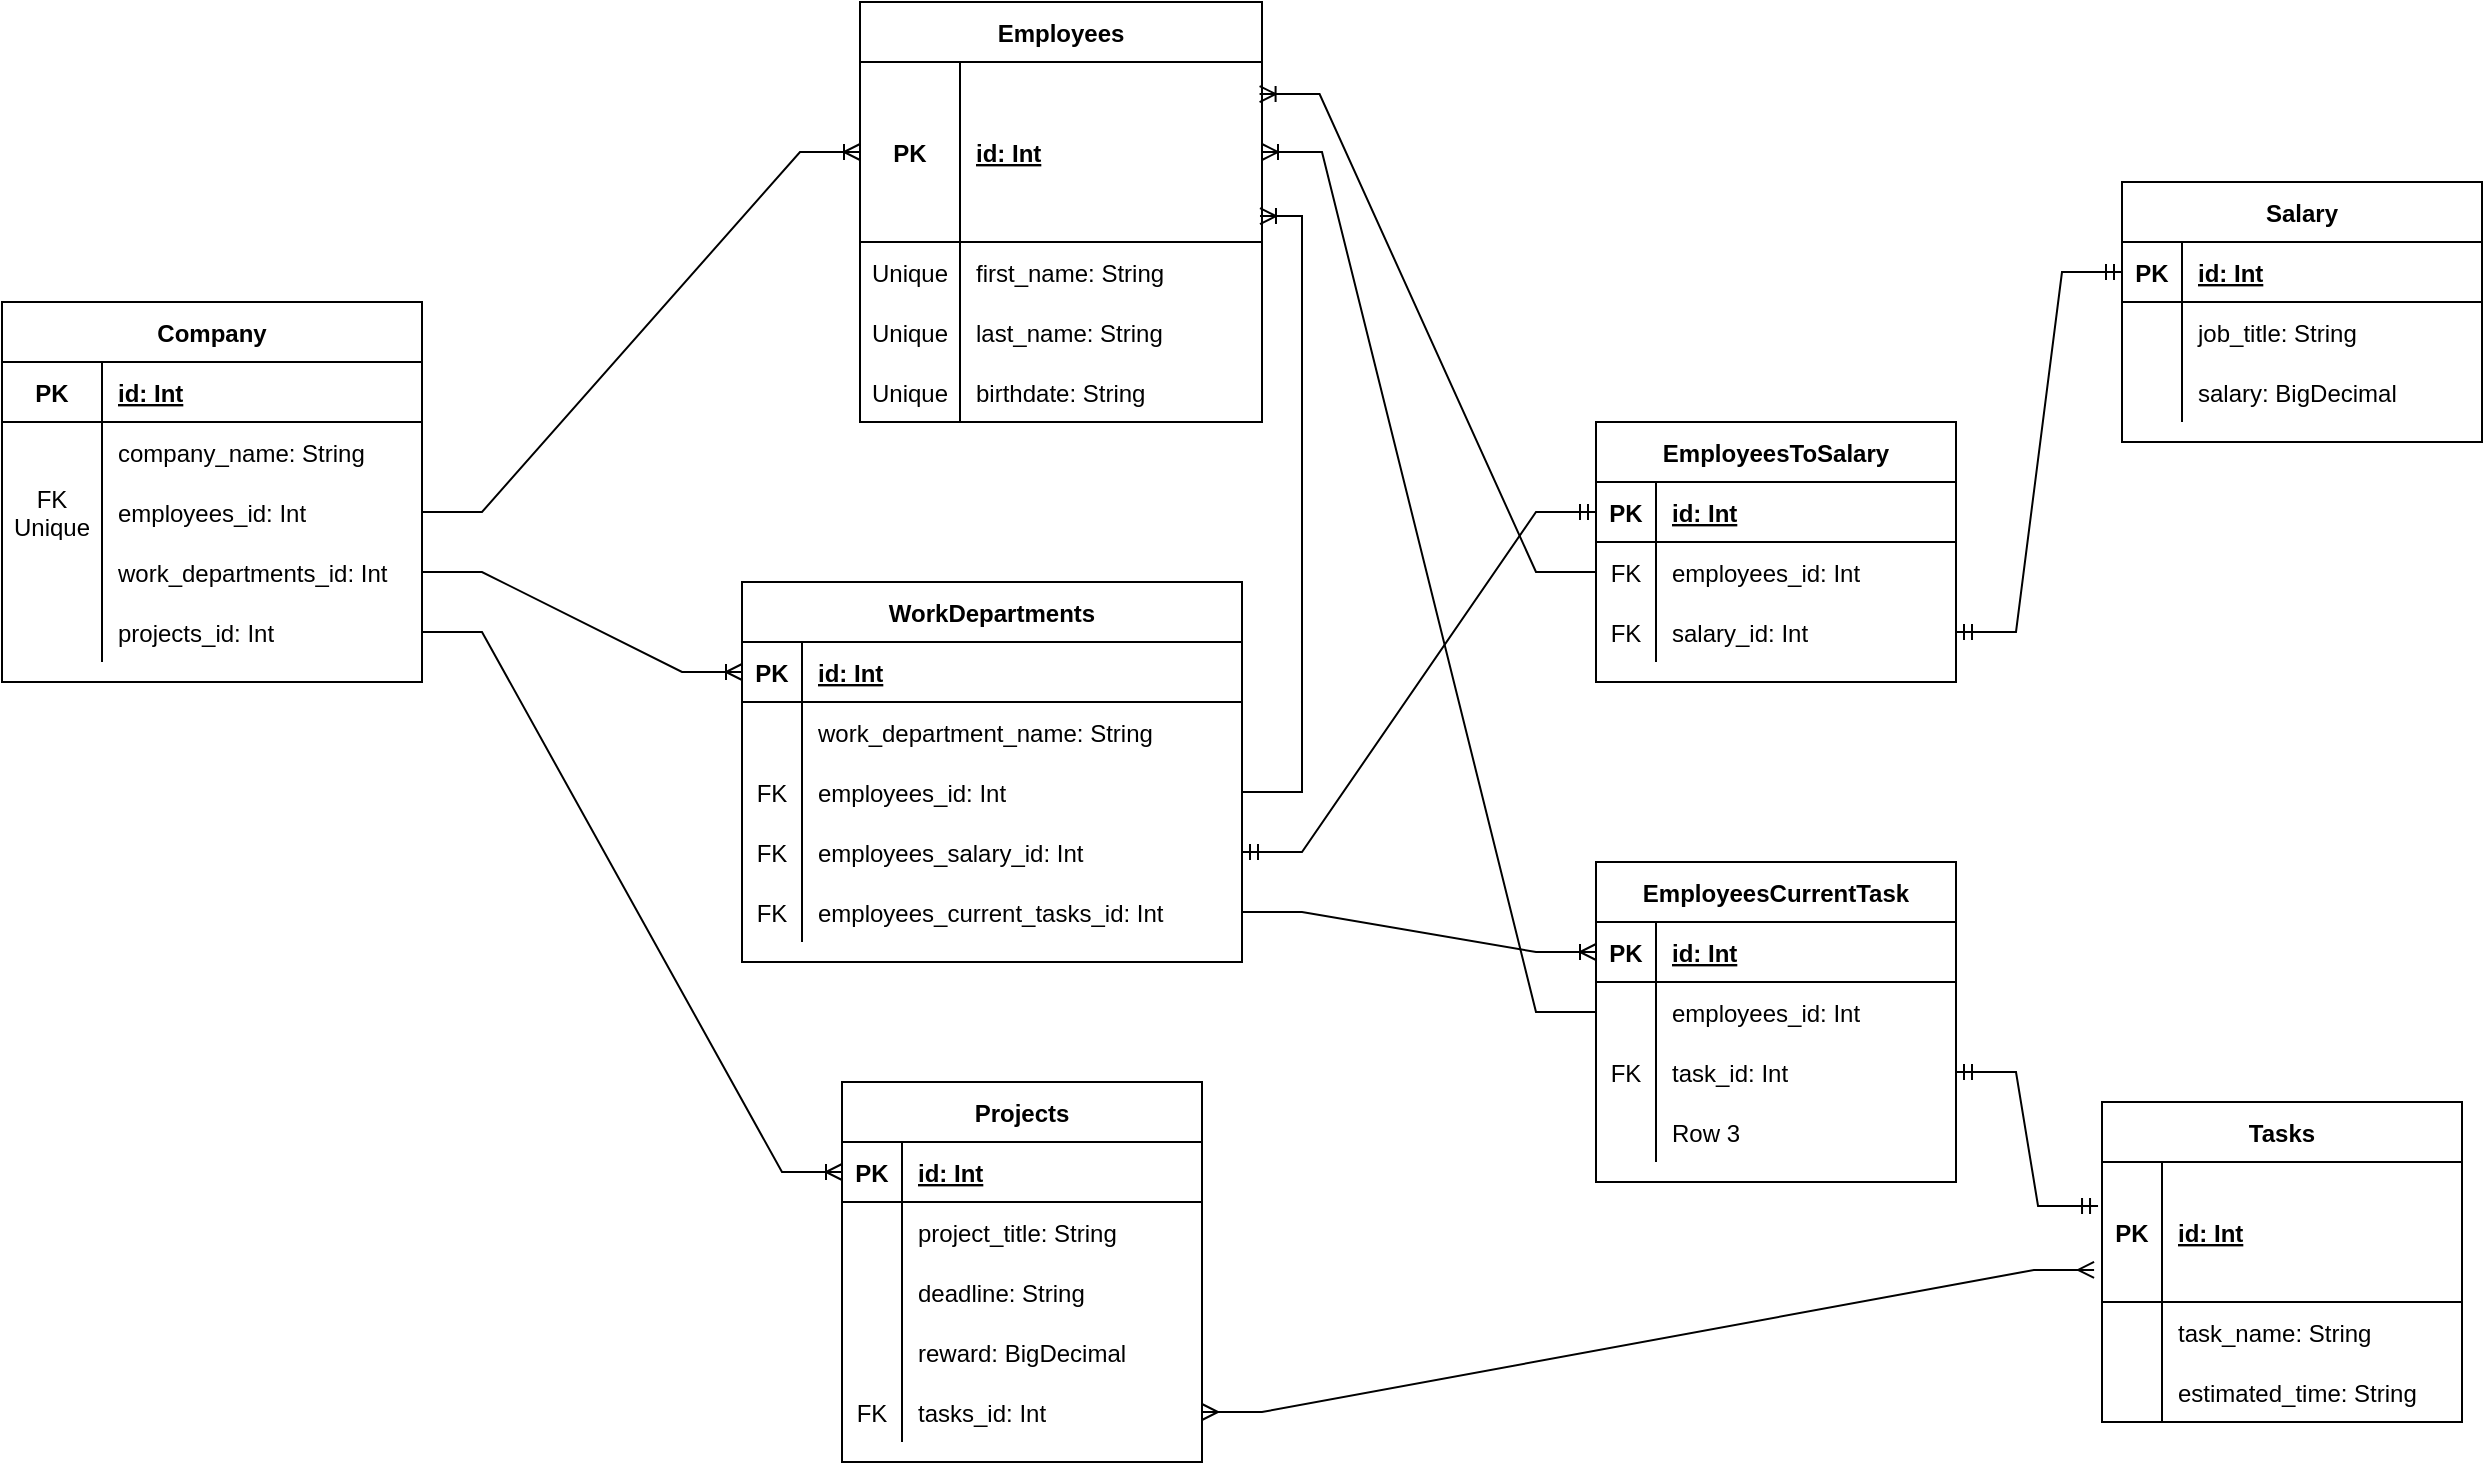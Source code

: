 <mxfile version="17.5.0" type="gitlab">
  <diagram id="5OO8YqW8YNSxsHRON2oU" name="Page-1">
    <mxGraphModel dx="1673" dy="896" grid="1" gridSize="10" guides="1" tooltips="1" connect="1" arrows="1" fold="1" page="1" pageScale="1" pageWidth="827" pageHeight="1169" math="0" shadow="0">
      <root>
        <mxCell id="0" />
        <mxCell id="1" parent="0" />
        <mxCell id="Wc0Lqmn65JbLCw6DxWMb-1" value="Company" style="shape=table;startSize=30;container=1;collapsible=1;childLayout=tableLayout;fixedRows=1;rowLines=0;fontStyle=1;align=center;resizeLast=1;" vertex="1" parent="1">
          <mxGeometry x="30" y="250" width="210" height="190" as="geometry" />
        </mxCell>
        <mxCell id="Wc0Lqmn65JbLCw6DxWMb-2" value="" style="shape=tableRow;horizontal=0;startSize=0;swimlaneHead=0;swimlaneBody=0;fillColor=none;collapsible=0;dropTarget=0;points=[[0,0.5],[1,0.5]];portConstraint=eastwest;top=0;left=0;right=0;bottom=1;" vertex="1" parent="Wc0Lqmn65JbLCw6DxWMb-1">
          <mxGeometry y="30" width="210" height="30" as="geometry" />
        </mxCell>
        <mxCell id="Wc0Lqmn65JbLCw6DxWMb-3" value="PK" style="shape=partialRectangle;connectable=0;fillColor=none;top=0;left=0;bottom=0;right=0;fontStyle=1;overflow=hidden;" vertex="1" parent="Wc0Lqmn65JbLCw6DxWMb-2">
          <mxGeometry width="50" height="30" as="geometry">
            <mxRectangle width="50" height="30" as="alternateBounds" />
          </mxGeometry>
        </mxCell>
        <mxCell id="Wc0Lqmn65JbLCw6DxWMb-4" value="id: Int" style="shape=partialRectangle;connectable=0;fillColor=none;top=0;left=0;bottom=0;right=0;align=left;spacingLeft=6;fontStyle=5;overflow=hidden;" vertex="1" parent="Wc0Lqmn65JbLCw6DxWMb-2">
          <mxGeometry x="50" width="160" height="30" as="geometry">
            <mxRectangle width="160" height="30" as="alternateBounds" />
          </mxGeometry>
        </mxCell>
        <mxCell id="Wc0Lqmn65JbLCw6DxWMb-168" value="" style="shape=tableRow;horizontal=0;startSize=0;swimlaneHead=0;swimlaneBody=0;fillColor=none;collapsible=0;dropTarget=0;points=[[0,0.5],[1,0.5]];portConstraint=eastwest;top=0;left=0;right=0;bottom=0;" vertex="1" parent="Wc0Lqmn65JbLCw6DxWMb-1">
          <mxGeometry y="60" width="210" height="30" as="geometry" />
        </mxCell>
        <mxCell id="Wc0Lqmn65JbLCw6DxWMb-169" value="" style="shape=partialRectangle;connectable=0;fillColor=none;top=0;left=0;bottom=0;right=0;editable=1;overflow=hidden;" vertex="1" parent="Wc0Lqmn65JbLCw6DxWMb-168">
          <mxGeometry width="50" height="30" as="geometry">
            <mxRectangle width="50" height="30" as="alternateBounds" />
          </mxGeometry>
        </mxCell>
        <mxCell id="Wc0Lqmn65JbLCw6DxWMb-170" value="company_name: String" style="shape=partialRectangle;connectable=0;fillColor=none;top=0;left=0;bottom=0;right=0;align=left;spacingLeft=6;overflow=hidden;" vertex="1" parent="Wc0Lqmn65JbLCw6DxWMb-168">
          <mxGeometry x="50" width="160" height="30" as="geometry">
            <mxRectangle width="160" height="30" as="alternateBounds" />
          </mxGeometry>
        </mxCell>
        <mxCell id="Wc0Lqmn65JbLCw6DxWMb-5" value="" style="shape=tableRow;horizontal=0;startSize=0;swimlaneHead=0;swimlaneBody=0;fillColor=none;collapsible=0;dropTarget=0;points=[[0,0.5],[1,0.5]];portConstraint=eastwest;top=0;left=0;right=0;bottom=0;" vertex="1" parent="Wc0Lqmn65JbLCw6DxWMb-1">
          <mxGeometry y="90" width="210" height="30" as="geometry" />
        </mxCell>
        <mxCell id="Wc0Lqmn65JbLCw6DxWMb-6" value="FK&#xa;Unique" style="shape=partialRectangle;connectable=0;fillColor=none;top=0;left=0;bottom=0;right=0;editable=1;overflow=hidden;" vertex="1" parent="Wc0Lqmn65JbLCw6DxWMb-5">
          <mxGeometry width="50" height="30" as="geometry">
            <mxRectangle width="50" height="30" as="alternateBounds" />
          </mxGeometry>
        </mxCell>
        <mxCell id="Wc0Lqmn65JbLCw6DxWMb-7" value="employees_id: Int" style="shape=partialRectangle;connectable=0;fillColor=none;top=0;left=0;bottom=0;right=0;align=left;spacingLeft=6;overflow=hidden;" vertex="1" parent="Wc0Lqmn65JbLCw6DxWMb-5">
          <mxGeometry x="50" width="160" height="30" as="geometry">
            <mxRectangle width="160" height="30" as="alternateBounds" />
          </mxGeometry>
        </mxCell>
        <mxCell id="Wc0Lqmn65JbLCw6DxWMb-8" value="" style="shape=tableRow;horizontal=0;startSize=0;swimlaneHead=0;swimlaneBody=0;fillColor=none;collapsible=0;dropTarget=0;points=[[0,0.5],[1,0.5]];portConstraint=eastwest;top=0;left=0;right=0;bottom=0;" vertex="1" parent="Wc0Lqmn65JbLCw6DxWMb-1">
          <mxGeometry y="120" width="210" height="30" as="geometry" />
        </mxCell>
        <mxCell id="Wc0Lqmn65JbLCw6DxWMb-9" value="" style="shape=partialRectangle;connectable=0;fillColor=none;top=0;left=0;bottom=0;right=0;editable=1;overflow=hidden;" vertex="1" parent="Wc0Lqmn65JbLCw6DxWMb-8">
          <mxGeometry width="50" height="30" as="geometry">
            <mxRectangle width="50" height="30" as="alternateBounds" />
          </mxGeometry>
        </mxCell>
        <mxCell id="Wc0Lqmn65JbLCw6DxWMb-10" value="work_departments_id: Int" style="shape=partialRectangle;connectable=0;fillColor=none;top=0;left=0;bottom=0;right=0;align=left;spacingLeft=6;overflow=hidden;" vertex="1" parent="Wc0Lqmn65JbLCw6DxWMb-8">
          <mxGeometry x="50" width="160" height="30" as="geometry">
            <mxRectangle width="160" height="30" as="alternateBounds" />
          </mxGeometry>
        </mxCell>
        <mxCell id="Wc0Lqmn65JbLCw6DxWMb-11" value="" style="shape=tableRow;horizontal=0;startSize=0;swimlaneHead=0;swimlaneBody=0;fillColor=none;collapsible=0;dropTarget=0;points=[[0,0.5],[1,0.5]];portConstraint=eastwest;top=0;left=0;right=0;bottom=0;" vertex="1" parent="Wc0Lqmn65JbLCw6DxWMb-1">
          <mxGeometry y="150" width="210" height="30" as="geometry" />
        </mxCell>
        <mxCell id="Wc0Lqmn65JbLCw6DxWMb-12" value="" style="shape=partialRectangle;connectable=0;fillColor=none;top=0;left=0;bottom=0;right=0;editable=1;overflow=hidden;" vertex="1" parent="Wc0Lqmn65JbLCw6DxWMb-11">
          <mxGeometry width="50" height="30" as="geometry">
            <mxRectangle width="50" height="30" as="alternateBounds" />
          </mxGeometry>
        </mxCell>
        <mxCell id="Wc0Lqmn65JbLCw6DxWMb-13" value="projects_id: Int" style="shape=partialRectangle;connectable=0;fillColor=none;top=0;left=0;bottom=0;right=0;align=left;spacingLeft=6;overflow=hidden;" vertex="1" parent="Wc0Lqmn65JbLCw6DxWMb-11">
          <mxGeometry x="50" width="160" height="30" as="geometry">
            <mxRectangle width="160" height="30" as="alternateBounds" />
          </mxGeometry>
        </mxCell>
        <mxCell id="Wc0Lqmn65JbLCw6DxWMb-20" value="Employees" style="shape=table;startSize=30;container=1;collapsible=1;childLayout=tableLayout;fixedRows=1;rowLines=0;fontStyle=1;align=center;resizeLast=1;" vertex="1" parent="1">
          <mxGeometry x="459" y="100" width="201" height="210" as="geometry">
            <mxRectangle x="420" y="210" width="100" height="30" as="alternateBounds" />
          </mxGeometry>
        </mxCell>
        <mxCell id="Wc0Lqmn65JbLCw6DxWMb-21" value="" style="shape=tableRow;horizontal=0;startSize=0;swimlaneHead=0;swimlaneBody=0;fillColor=none;collapsible=0;dropTarget=0;points=[[0,0.5],[1,0.5]];portConstraint=eastwest;top=0;left=0;right=0;bottom=1;" vertex="1" parent="Wc0Lqmn65JbLCw6DxWMb-20">
          <mxGeometry y="30" width="201" height="90" as="geometry" />
        </mxCell>
        <mxCell id="Wc0Lqmn65JbLCw6DxWMb-22" value="PK" style="shape=partialRectangle;connectable=0;fillColor=none;top=0;left=0;bottom=0;right=0;fontStyle=1;overflow=hidden;" vertex="1" parent="Wc0Lqmn65JbLCw6DxWMb-21">
          <mxGeometry width="50" height="90" as="geometry">
            <mxRectangle width="50" height="90" as="alternateBounds" />
          </mxGeometry>
        </mxCell>
        <mxCell id="Wc0Lqmn65JbLCw6DxWMb-23" value="id: Int" style="shape=partialRectangle;connectable=0;fillColor=none;top=0;left=0;bottom=0;right=0;align=left;spacingLeft=6;fontStyle=5;overflow=hidden;" vertex="1" parent="Wc0Lqmn65JbLCw6DxWMb-21">
          <mxGeometry x="50" width="151" height="90" as="geometry">
            <mxRectangle width="151" height="90" as="alternateBounds" />
          </mxGeometry>
        </mxCell>
        <mxCell id="Wc0Lqmn65JbLCw6DxWMb-24" value="" style="shape=tableRow;horizontal=0;startSize=0;swimlaneHead=0;swimlaneBody=0;fillColor=none;collapsible=0;dropTarget=0;points=[[0,0.5],[1,0.5]];portConstraint=eastwest;top=0;left=0;right=0;bottom=0;" vertex="1" parent="Wc0Lqmn65JbLCw6DxWMb-20">
          <mxGeometry y="120" width="201" height="30" as="geometry" />
        </mxCell>
        <mxCell id="Wc0Lqmn65JbLCw6DxWMb-25" value="Unique" style="shape=partialRectangle;connectable=0;fillColor=none;top=0;left=0;bottom=0;right=0;editable=1;overflow=hidden;" vertex="1" parent="Wc0Lqmn65JbLCw6DxWMb-24">
          <mxGeometry width="50" height="30" as="geometry">
            <mxRectangle width="50" height="30" as="alternateBounds" />
          </mxGeometry>
        </mxCell>
        <mxCell id="Wc0Lqmn65JbLCw6DxWMb-26" value="first_name: String" style="shape=partialRectangle;connectable=0;fillColor=none;top=0;left=0;bottom=0;right=0;align=left;spacingLeft=6;overflow=hidden;" vertex="1" parent="Wc0Lqmn65JbLCw6DxWMb-24">
          <mxGeometry x="50" width="151" height="30" as="geometry">
            <mxRectangle width="151" height="30" as="alternateBounds" />
          </mxGeometry>
        </mxCell>
        <mxCell id="Wc0Lqmn65JbLCw6DxWMb-27" value="" style="shape=tableRow;horizontal=0;startSize=0;swimlaneHead=0;swimlaneBody=0;fillColor=none;collapsible=0;dropTarget=0;points=[[0,0.5],[1,0.5]];portConstraint=eastwest;top=0;left=0;right=0;bottom=0;" vertex="1" parent="Wc0Lqmn65JbLCw6DxWMb-20">
          <mxGeometry y="150" width="201" height="30" as="geometry" />
        </mxCell>
        <mxCell id="Wc0Lqmn65JbLCw6DxWMb-28" value="Unique" style="shape=partialRectangle;connectable=0;fillColor=none;top=0;left=0;bottom=0;right=0;editable=1;overflow=hidden;" vertex="1" parent="Wc0Lqmn65JbLCw6DxWMb-27">
          <mxGeometry width="50" height="30" as="geometry">
            <mxRectangle width="50" height="30" as="alternateBounds" />
          </mxGeometry>
        </mxCell>
        <mxCell id="Wc0Lqmn65JbLCw6DxWMb-29" value="last_name: String" style="shape=partialRectangle;connectable=0;fillColor=none;top=0;left=0;bottom=0;right=0;align=left;spacingLeft=6;overflow=hidden;" vertex="1" parent="Wc0Lqmn65JbLCw6DxWMb-27">
          <mxGeometry x="50" width="151" height="30" as="geometry">
            <mxRectangle width="151" height="30" as="alternateBounds" />
          </mxGeometry>
        </mxCell>
        <mxCell id="Wc0Lqmn65JbLCw6DxWMb-30" value="" style="shape=tableRow;horizontal=0;startSize=0;swimlaneHead=0;swimlaneBody=0;fillColor=none;collapsible=0;dropTarget=0;points=[[0,0.5],[1,0.5]];portConstraint=eastwest;top=0;left=0;right=0;bottom=0;" vertex="1" parent="Wc0Lqmn65JbLCw6DxWMb-20">
          <mxGeometry y="180" width="201" height="30" as="geometry" />
        </mxCell>
        <mxCell id="Wc0Lqmn65JbLCw6DxWMb-31" value="Unique" style="shape=partialRectangle;connectable=0;fillColor=none;top=0;left=0;bottom=0;right=0;editable=1;overflow=hidden;" vertex="1" parent="Wc0Lqmn65JbLCw6DxWMb-30">
          <mxGeometry width="50" height="30" as="geometry">
            <mxRectangle width="50" height="30" as="alternateBounds" />
          </mxGeometry>
        </mxCell>
        <mxCell id="Wc0Lqmn65JbLCw6DxWMb-32" value="birthdate: String" style="shape=partialRectangle;connectable=0;fillColor=none;top=0;left=0;bottom=0;right=0;align=left;spacingLeft=6;overflow=hidden;" vertex="1" parent="Wc0Lqmn65JbLCw6DxWMb-30">
          <mxGeometry x="50" width="151" height="30" as="geometry">
            <mxRectangle width="151" height="30" as="alternateBounds" />
          </mxGeometry>
        </mxCell>
        <mxCell id="Wc0Lqmn65JbLCw6DxWMb-38" value="WorkDepartments" style="shape=table;startSize=30;container=1;collapsible=1;childLayout=tableLayout;fixedRows=1;rowLines=0;fontStyle=1;align=center;resizeLast=1;" vertex="1" parent="1">
          <mxGeometry x="400" y="390" width="250" height="190" as="geometry" />
        </mxCell>
        <mxCell id="Wc0Lqmn65JbLCw6DxWMb-39" value="" style="shape=tableRow;horizontal=0;startSize=0;swimlaneHead=0;swimlaneBody=0;fillColor=none;collapsible=0;dropTarget=0;points=[[0,0.5],[1,0.5]];portConstraint=eastwest;top=0;left=0;right=0;bottom=1;" vertex="1" parent="Wc0Lqmn65JbLCw6DxWMb-38">
          <mxGeometry y="30" width="250" height="30" as="geometry" />
        </mxCell>
        <mxCell id="Wc0Lqmn65JbLCw6DxWMb-40" value="PK" style="shape=partialRectangle;connectable=0;fillColor=none;top=0;left=0;bottom=0;right=0;fontStyle=1;overflow=hidden;" vertex="1" parent="Wc0Lqmn65JbLCw6DxWMb-39">
          <mxGeometry width="30" height="30" as="geometry">
            <mxRectangle width="30" height="30" as="alternateBounds" />
          </mxGeometry>
        </mxCell>
        <mxCell id="Wc0Lqmn65JbLCw6DxWMb-41" value="id: Int" style="shape=partialRectangle;connectable=0;fillColor=none;top=0;left=0;bottom=0;right=0;align=left;spacingLeft=6;fontStyle=5;overflow=hidden;" vertex="1" parent="Wc0Lqmn65JbLCw6DxWMb-39">
          <mxGeometry x="30" width="220" height="30" as="geometry">
            <mxRectangle width="220" height="30" as="alternateBounds" />
          </mxGeometry>
        </mxCell>
        <mxCell id="Wc0Lqmn65JbLCw6DxWMb-45" value="" style="shape=tableRow;horizontal=0;startSize=0;swimlaneHead=0;swimlaneBody=0;fillColor=none;collapsible=0;dropTarget=0;points=[[0,0.5],[1,0.5]];portConstraint=eastwest;top=0;left=0;right=0;bottom=0;" vertex="1" parent="Wc0Lqmn65JbLCw6DxWMb-38">
          <mxGeometry y="60" width="250" height="30" as="geometry" />
        </mxCell>
        <mxCell id="Wc0Lqmn65JbLCw6DxWMb-46" value="" style="shape=partialRectangle;connectable=0;fillColor=none;top=0;left=0;bottom=0;right=0;editable=1;overflow=hidden;" vertex="1" parent="Wc0Lqmn65JbLCw6DxWMb-45">
          <mxGeometry width="30" height="30" as="geometry">
            <mxRectangle width="30" height="30" as="alternateBounds" />
          </mxGeometry>
        </mxCell>
        <mxCell id="Wc0Lqmn65JbLCw6DxWMb-47" value="work_department_name: String" style="shape=partialRectangle;connectable=0;fillColor=none;top=0;left=0;bottom=0;right=0;align=left;spacingLeft=6;overflow=hidden;" vertex="1" parent="Wc0Lqmn65JbLCw6DxWMb-45">
          <mxGeometry x="30" width="220" height="30" as="geometry">
            <mxRectangle width="220" height="30" as="alternateBounds" />
          </mxGeometry>
        </mxCell>
        <mxCell id="Wc0Lqmn65JbLCw6DxWMb-42" value="" style="shape=tableRow;horizontal=0;startSize=0;swimlaneHead=0;swimlaneBody=0;fillColor=none;collapsible=0;dropTarget=0;points=[[0,0.5],[1,0.5]];portConstraint=eastwest;top=0;left=0;right=0;bottom=0;" vertex="1" parent="Wc0Lqmn65JbLCw6DxWMb-38">
          <mxGeometry y="90" width="250" height="30" as="geometry" />
        </mxCell>
        <mxCell id="Wc0Lqmn65JbLCw6DxWMb-43" value="FK" style="shape=partialRectangle;connectable=0;fillColor=none;top=0;left=0;bottom=0;right=0;editable=1;overflow=hidden;" vertex="1" parent="Wc0Lqmn65JbLCw6DxWMb-42">
          <mxGeometry width="30" height="30" as="geometry">
            <mxRectangle width="30" height="30" as="alternateBounds" />
          </mxGeometry>
        </mxCell>
        <mxCell id="Wc0Lqmn65JbLCw6DxWMb-44" value="employees_id: Int" style="shape=partialRectangle;connectable=0;fillColor=none;top=0;left=0;bottom=0;right=0;align=left;spacingLeft=6;overflow=hidden;" vertex="1" parent="Wc0Lqmn65JbLCw6DxWMb-42">
          <mxGeometry x="30" width="220" height="30" as="geometry">
            <mxRectangle width="220" height="30" as="alternateBounds" />
          </mxGeometry>
        </mxCell>
        <mxCell id="Wc0Lqmn65JbLCw6DxWMb-130" value="" style="shape=tableRow;horizontal=0;startSize=0;swimlaneHead=0;swimlaneBody=0;fillColor=none;collapsible=0;dropTarget=0;points=[[0,0.5],[1,0.5]];portConstraint=eastwest;top=0;left=0;right=0;bottom=0;" vertex="1" parent="Wc0Lqmn65JbLCw6DxWMb-38">
          <mxGeometry y="120" width="250" height="30" as="geometry" />
        </mxCell>
        <mxCell id="Wc0Lqmn65JbLCw6DxWMb-131" value="FK" style="shape=partialRectangle;connectable=0;fillColor=none;top=0;left=0;bottom=0;right=0;editable=1;overflow=hidden;" vertex="1" parent="Wc0Lqmn65JbLCw6DxWMb-130">
          <mxGeometry width="30" height="30" as="geometry">
            <mxRectangle width="30" height="30" as="alternateBounds" />
          </mxGeometry>
        </mxCell>
        <mxCell id="Wc0Lqmn65JbLCw6DxWMb-132" value="employees_salary_id: Int" style="shape=partialRectangle;connectable=0;fillColor=none;top=0;left=0;bottom=0;right=0;align=left;spacingLeft=6;overflow=hidden;" vertex="1" parent="Wc0Lqmn65JbLCw6DxWMb-130">
          <mxGeometry x="30" width="220" height="30" as="geometry">
            <mxRectangle width="220" height="30" as="alternateBounds" />
          </mxGeometry>
        </mxCell>
        <mxCell id="Wc0Lqmn65JbLCw6DxWMb-152" value="" style="shape=tableRow;horizontal=0;startSize=0;swimlaneHead=0;swimlaneBody=0;fillColor=none;collapsible=0;dropTarget=0;points=[[0,0.5],[1,0.5]];portConstraint=eastwest;top=0;left=0;right=0;bottom=0;" vertex="1" parent="Wc0Lqmn65JbLCw6DxWMb-38">
          <mxGeometry y="150" width="250" height="30" as="geometry" />
        </mxCell>
        <mxCell id="Wc0Lqmn65JbLCw6DxWMb-153" value="FK" style="shape=partialRectangle;connectable=0;fillColor=none;top=0;left=0;bottom=0;right=0;editable=1;overflow=hidden;" vertex="1" parent="Wc0Lqmn65JbLCw6DxWMb-152">
          <mxGeometry width="30" height="30" as="geometry">
            <mxRectangle width="30" height="30" as="alternateBounds" />
          </mxGeometry>
        </mxCell>
        <mxCell id="Wc0Lqmn65JbLCw6DxWMb-154" value="employees_current_tasks_id: Int" style="shape=partialRectangle;connectable=0;fillColor=none;top=0;left=0;bottom=0;right=0;align=left;spacingLeft=6;overflow=hidden;" vertex="1" parent="Wc0Lqmn65JbLCw6DxWMb-152">
          <mxGeometry x="30" width="220" height="30" as="geometry">
            <mxRectangle width="220" height="30" as="alternateBounds" />
          </mxGeometry>
        </mxCell>
        <mxCell id="Wc0Lqmn65JbLCw6DxWMb-68" value="" style="edgeStyle=entityRelationEdgeStyle;fontSize=12;html=1;endArrow=ERoneToMany;rounded=0;exitX=1;exitY=0.5;exitDx=0;exitDy=0;entryX=0;entryY=0.5;entryDx=0;entryDy=0;" edge="1" parent="1" source="Wc0Lqmn65JbLCw6DxWMb-8" target="Wc0Lqmn65JbLCw6DxWMb-39">
          <mxGeometry width="100" height="100" relative="1" as="geometry">
            <mxPoint x="330" y="390" as="sourcePoint" />
            <mxPoint x="390" y="440" as="targetPoint" />
          </mxGeometry>
        </mxCell>
        <mxCell id="Wc0Lqmn65JbLCw6DxWMb-70" value="Projects" style="shape=table;startSize=30;container=1;collapsible=1;childLayout=tableLayout;fixedRows=1;rowLines=0;fontStyle=1;align=center;resizeLast=1;" vertex="1" parent="1">
          <mxGeometry x="450" y="640" width="180" height="190" as="geometry" />
        </mxCell>
        <mxCell id="Wc0Lqmn65JbLCw6DxWMb-71" value="" style="shape=tableRow;horizontal=0;startSize=0;swimlaneHead=0;swimlaneBody=0;fillColor=none;collapsible=0;dropTarget=0;points=[[0,0.5],[1,0.5]];portConstraint=eastwest;top=0;left=0;right=0;bottom=1;" vertex="1" parent="Wc0Lqmn65JbLCw6DxWMb-70">
          <mxGeometry y="30" width="180" height="30" as="geometry" />
        </mxCell>
        <mxCell id="Wc0Lqmn65JbLCw6DxWMb-72" value="PK" style="shape=partialRectangle;connectable=0;fillColor=none;top=0;left=0;bottom=0;right=0;fontStyle=1;overflow=hidden;" vertex="1" parent="Wc0Lqmn65JbLCw6DxWMb-71">
          <mxGeometry width="30" height="30" as="geometry">
            <mxRectangle width="30" height="30" as="alternateBounds" />
          </mxGeometry>
        </mxCell>
        <mxCell id="Wc0Lqmn65JbLCw6DxWMb-73" value="id: Int" style="shape=partialRectangle;connectable=0;fillColor=none;top=0;left=0;bottom=0;right=0;align=left;spacingLeft=6;fontStyle=5;overflow=hidden;" vertex="1" parent="Wc0Lqmn65JbLCw6DxWMb-71">
          <mxGeometry x="30" width="150" height="30" as="geometry">
            <mxRectangle width="150" height="30" as="alternateBounds" />
          </mxGeometry>
        </mxCell>
        <mxCell id="Wc0Lqmn65JbLCw6DxWMb-74" value="" style="shape=tableRow;horizontal=0;startSize=0;swimlaneHead=0;swimlaneBody=0;fillColor=none;collapsible=0;dropTarget=0;points=[[0,0.5],[1,0.5]];portConstraint=eastwest;top=0;left=0;right=0;bottom=0;" vertex="1" parent="Wc0Lqmn65JbLCw6DxWMb-70">
          <mxGeometry y="60" width="180" height="30" as="geometry" />
        </mxCell>
        <mxCell id="Wc0Lqmn65JbLCw6DxWMb-75" value="" style="shape=partialRectangle;connectable=0;fillColor=none;top=0;left=0;bottom=0;right=0;editable=1;overflow=hidden;" vertex="1" parent="Wc0Lqmn65JbLCw6DxWMb-74">
          <mxGeometry width="30" height="30" as="geometry">
            <mxRectangle width="30" height="30" as="alternateBounds" />
          </mxGeometry>
        </mxCell>
        <mxCell id="Wc0Lqmn65JbLCw6DxWMb-76" value="project_title: String" style="shape=partialRectangle;connectable=0;fillColor=none;top=0;left=0;bottom=0;right=0;align=left;spacingLeft=6;overflow=hidden;" vertex="1" parent="Wc0Lqmn65JbLCw6DxWMb-74">
          <mxGeometry x="30" width="150" height="30" as="geometry">
            <mxRectangle width="150" height="30" as="alternateBounds" />
          </mxGeometry>
        </mxCell>
        <mxCell id="Wc0Lqmn65JbLCw6DxWMb-77" value="" style="shape=tableRow;horizontal=0;startSize=0;swimlaneHead=0;swimlaneBody=0;fillColor=none;collapsible=0;dropTarget=0;points=[[0,0.5],[1,0.5]];portConstraint=eastwest;top=0;left=0;right=0;bottom=0;" vertex="1" parent="Wc0Lqmn65JbLCw6DxWMb-70">
          <mxGeometry y="90" width="180" height="30" as="geometry" />
        </mxCell>
        <mxCell id="Wc0Lqmn65JbLCw6DxWMb-78" value="" style="shape=partialRectangle;connectable=0;fillColor=none;top=0;left=0;bottom=0;right=0;editable=1;overflow=hidden;" vertex="1" parent="Wc0Lqmn65JbLCw6DxWMb-77">
          <mxGeometry width="30" height="30" as="geometry">
            <mxRectangle width="30" height="30" as="alternateBounds" />
          </mxGeometry>
        </mxCell>
        <mxCell id="Wc0Lqmn65JbLCw6DxWMb-79" value="deadline: String" style="shape=partialRectangle;connectable=0;fillColor=none;top=0;left=0;bottom=0;right=0;align=left;spacingLeft=6;overflow=hidden;" vertex="1" parent="Wc0Lqmn65JbLCw6DxWMb-77">
          <mxGeometry x="30" width="150" height="30" as="geometry">
            <mxRectangle width="150" height="30" as="alternateBounds" />
          </mxGeometry>
        </mxCell>
        <mxCell id="Wc0Lqmn65JbLCw6DxWMb-80" value="" style="shape=tableRow;horizontal=0;startSize=0;swimlaneHead=0;swimlaneBody=0;fillColor=none;collapsible=0;dropTarget=0;points=[[0,0.5],[1,0.5]];portConstraint=eastwest;top=0;left=0;right=0;bottom=0;" vertex="1" parent="Wc0Lqmn65JbLCw6DxWMb-70">
          <mxGeometry y="120" width="180" height="30" as="geometry" />
        </mxCell>
        <mxCell id="Wc0Lqmn65JbLCw6DxWMb-81" value="" style="shape=partialRectangle;connectable=0;fillColor=none;top=0;left=0;bottom=0;right=0;editable=1;overflow=hidden;" vertex="1" parent="Wc0Lqmn65JbLCw6DxWMb-80">
          <mxGeometry width="30" height="30" as="geometry">
            <mxRectangle width="30" height="30" as="alternateBounds" />
          </mxGeometry>
        </mxCell>
        <mxCell id="Wc0Lqmn65JbLCw6DxWMb-82" value="reward: BigDecimal" style="shape=partialRectangle;connectable=0;fillColor=none;top=0;left=0;bottom=0;right=0;align=left;spacingLeft=6;overflow=hidden;" vertex="1" parent="Wc0Lqmn65JbLCw6DxWMb-80">
          <mxGeometry x="30" width="150" height="30" as="geometry">
            <mxRectangle width="150" height="30" as="alternateBounds" />
          </mxGeometry>
        </mxCell>
        <mxCell id="Wc0Lqmn65JbLCw6DxWMb-99" value="" style="shape=tableRow;horizontal=0;startSize=0;swimlaneHead=0;swimlaneBody=0;fillColor=none;collapsible=0;dropTarget=0;points=[[0,0.5],[1,0.5]];portConstraint=eastwest;top=0;left=0;right=0;bottom=0;" vertex="1" parent="Wc0Lqmn65JbLCw6DxWMb-70">
          <mxGeometry y="150" width="180" height="30" as="geometry" />
        </mxCell>
        <mxCell id="Wc0Lqmn65JbLCw6DxWMb-100" value="FK" style="shape=partialRectangle;connectable=0;fillColor=none;top=0;left=0;bottom=0;right=0;editable=1;overflow=hidden;" vertex="1" parent="Wc0Lqmn65JbLCw6DxWMb-99">
          <mxGeometry width="30" height="30" as="geometry">
            <mxRectangle width="30" height="30" as="alternateBounds" />
          </mxGeometry>
        </mxCell>
        <mxCell id="Wc0Lqmn65JbLCw6DxWMb-101" value="tasks_id: Int" style="shape=partialRectangle;connectable=0;fillColor=none;top=0;left=0;bottom=0;right=0;align=left;spacingLeft=6;overflow=hidden;" vertex="1" parent="Wc0Lqmn65JbLCw6DxWMb-99">
          <mxGeometry x="30" width="150" height="30" as="geometry">
            <mxRectangle width="150" height="30" as="alternateBounds" />
          </mxGeometry>
        </mxCell>
        <mxCell id="Wc0Lqmn65JbLCw6DxWMb-83" value="" style="edgeStyle=entityRelationEdgeStyle;fontSize=12;html=1;endArrow=ERoneToMany;rounded=0;exitX=1;exitY=0.5;exitDx=0;exitDy=0;entryX=0;entryY=0.5;entryDx=0;entryDy=0;" edge="1" parent="1" source="Wc0Lqmn65JbLCw6DxWMb-11" target="Wc0Lqmn65JbLCw6DxWMb-71">
          <mxGeometry width="100" height="100" relative="1" as="geometry">
            <mxPoint x="220" y="680" as="sourcePoint" />
            <mxPoint x="320" y="580" as="targetPoint" />
          </mxGeometry>
        </mxCell>
        <mxCell id="Wc0Lqmn65JbLCw6DxWMb-85" value="Tasks" style="shape=table;startSize=30;container=1;collapsible=1;childLayout=tableLayout;fixedRows=1;rowLines=0;fontStyle=1;align=center;resizeLast=1;" vertex="1" parent="1">
          <mxGeometry x="1080" y="650" width="180" height="160" as="geometry" />
        </mxCell>
        <mxCell id="Wc0Lqmn65JbLCw6DxWMb-86" value="" style="shape=tableRow;horizontal=0;startSize=0;swimlaneHead=0;swimlaneBody=0;fillColor=none;collapsible=0;dropTarget=0;points=[[0,0.5],[1,0.5]];portConstraint=eastwest;top=0;left=0;right=0;bottom=1;" vertex="1" parent="Wc0Lqmn65JbLCw6DxWMb-85">
          <mxGeometry y="30" width="180" height="70" as="geometry" />
        </mxCell>
        <mxCell id="Wc0Lqmn65JbLCw6DxWMb-87" value="PK" style="shape=partialRectangle;connectable=0;fillColor=none;top=0;left=0;bottom=0;right=0;fontStyle=1;overflow=hidden;" vertex="1" parent="Wc0Lqmn65JbLCw6DxWMb-86">
          <mxGeometry width="30" height="70" as="geometry">
            <mxRectangle width="30" height="70" as="alternateBounds" />
          </mxGeometry>
        </mxCell>
        <mxCell id="Wc0Lqmn65JbLCw6DxWMb-88" value="id: Int" style="shape=partialRectangle;connectable=0;fillColor=none;top=0;left=0;bottom=0;right=0;align=left;spacingLeft=6;fontStyle=5;overflow=hidden;" vertex="1" parent="Wc0Lqmn65JbLCw6DxWMb-86">
          <mxGeometry x="30" width="150" height="70" as="geometry">
            <mxRectangle width="150" height="70" as="alternateBounds" />
          </mxGeometry>
        </mxCell>
        <mxCell id="Wc0Lqmn65JbLCw6DxWMb-89" value="" style="shape=tableRow;horizontal=0;startSize=0;swimlaneHead=0;swimlaneBody=0;fillColor=none;collapsible=0;dropTarget=0;points=[[0,0.5],[1,0.5]];portConstraint=eastwest;top=0;left=0;right=0;bottom=0;" vertex="1" parent="Wc0Lqmn65JbLCw6DxWMb-85">
          <mxGeometry y="100" width="180" height="30" as="geometry" />
        </mxCell>
        <mxCell id="Wc0Lqmn65JbLCw6DxWMb-90" value="" style="shape=partialRectangle;connectable=0;fillColor=none;top=0;left=0;bottom=0;right=0;editable=1;overflow=hidden;" vertex="1" parent="Wc0Lqmn65JbLCw6DxWMb-89">
          <mxGeometry width="30" height="30" as="geometry">
            <mxRectangle width="30" height="30" as="alternateBounds" />
          </mxGeometry>
        </mxCell>
        <mxCell id="Wc0Lqmn65JbLCw6DxWMb-91" value="task_name: String" style="shape=partialRectangle;connectable=0;fillColor=none;top=0;left=0;bottom=0;right=0;align=left;spacingLeft=6;overflow=hidden;" vertex="1" parent="Wc0Lqmn65JbLCw6DxWMb-89">
          <mxGeometry x="30" width="150" height="30" as="geometry">
            <mxRectangle width="150" height="30" as="alternateBounds" />
          </mxGeometry>
        </mxCell>
        <mxCell id="Wc0Lqmn65JbLCw6DxWMb-92" value="" style="shape=tableRow;horizontal=0;startSize=0;swimlaneHead=0;swimlaneBody=0;fillColor=none;collapsible=0;dropTarget=0;points=[[0,0.5],[1,0.5]];portConstraint=eastwest;top=0;left=0;right=0;bottom=0;" vertex="1" parent="Wc0Lqmn65JbLCw6DxWMb-85">
          <mxGeometry y="130" width="180" height="30" as="geometry" />
        </mxCell>
        <mxCell id="Wc0Lqmn65JbLCw6DxWMb-93" value="" style="shape=partialRectangle;connectable=0;fillColor=none;top=0;left=0;bottom=0;right=0;editable=1;overflow=hidden;" vertex="1" parent="Wc0Lqmn65JbLCw6DxWMb-92">
          <mxGeometry width="30" height="30" as="geometry">
            <mxRectangle width="30" height="30" as="alternateBounds" />
          </mxGeometry>
        </mxCell>
        <mxCell id="Wc0Lqmn65JbLCw6DxWMb-94" value="estimated_time: String" style="shape=partialRectangle;connectable=0;fillColor=none;top=0;left=0;bottom=0;right=0;align=left;spacingLeft=6;overflow=hidden;" vertex="1" parent="Wc0Lqmn65JbLCw6DxWMb-92">
          <mxGeometry x="30" width="150" height="30" as="geometry">
            <mxRectangle width="150" height="30" as="alternateBounds" />
          </mxGeometry>
        </mxCell>
        <mxCell id="Wc0Lqmn65JbLCw6DxWMb-98" value="" style="edgeStyle=entityRelationEdgeStyle;fontSize=12;html=1;endArrow=ERoneToMany;rounded=0;exitX=1;exitY=0.5;exitDx=0;exitDy=0;entryX=0;entryY=0.5;entryDx=0;entryDy=0;" edge="1" parent="1" source="Wc0Lqmn65JbLCw6DxWMb-5" target="Wc0Lqmn65JbLCw6DxWMb-21">
          <mxGeometry width="100" height="100" relative="1" as="geometry">
            <mxPoint x="270" y="310" as="sourcePoint" />
            <mxPoint x="370" y="210" as="targetPoint" />
          </mxGeometry>
        </mxCell>
        <mxCell id="Wc0Lqmn65JbLCw6DxWMb-103" value="" style="edgeStyle=entityRelationEdgeStyle;fontSize=12;html=1;endArrow=ERmany;startArrow=ERmany;rounded=0;entryX=-0.022;entryY=0.771;entryDx=0;entryDy=0;exitX=1;exitY=0.5;exitDx=0;exitDy=0;entryPerimeter=0;" edge="1" parent="1" source="Wc0Lqmn65JbLCw6DxWMb-99" target="Wc0Lqmn65JbLCw6DxWMb-86">
          <mxGeometry width="100" height="100" relative="1" as="geometry">
            <mxPoint x="650" y="700" as="sourcePoint" />
            <mxPoint x="750" y="600" as="targetPoint" />
          </mxGeometry>
        </mxCell>
        <mxCell id="Wc0Lqmn65JbLCw6DxWMb-104" value="Salary" style="shape=table;startSize=30;container=1;collapsible=1;childLayout=tableLayout;fixedRows=1;rowLines=0;fontStyle=1;align=center;resizeLast=1;" vertex="1" parent="1">
          <mxGeometry x="1090" y="190" width="180" height="130" as="geometry" />
        </mxCell>
        <mxCell id="Wc0Lqmn65JbLCw6DxWMb-105" value="" style="shape=tableRow;horizontal=0;startSize=0;swimlaneHead=0;swimlaneBody=0;fillColor=none;collapsible=0;dropTarget=0;points=[[0,0.5],[1,0.5]];portConstraint=eastwest;top=0;left=0;right=0;bottom=1;" vertex="1" parent="Wc0Lqmn65JbLCw6DxWMb-104">
          <mxGeometry y="30" width="180" height="30" as="geometry" />
        </mxCell>
        <mxCell id="Wc0Lqmn65JbLCw6DxWMb-106" value="PK" style="shape=partialRectangle;connectable=0;fillColor=none;top=0;left=0;bottom=0;right=0;fontStyle=1;overflow=hidden;" vertex="1" parent="Wc0Lqmn65JbLCw6DxWMb-105">
          <mxGeometry width="30" height="30" as="geometry">
            <mxRectangle width="30" height="30" as="alternateBounds" />
          </mxGeometry>
        </mxCell>
        <mxCell id="Wc0Lqmn65JbLCw6DxWMb-107" value="id: Int" style="shape=partialRectangle;connectable=0;fillColor=none;top=0;left=0;bottom=0;right=0;align=left;spacingLeft=6;fontStyle=5;overflow=hidden;" vertex="1" parent="Wc0Lqmn65JbLCw6DxWMb-105">
          <mxGeometry x="30" width="150" height="30" as="geometry">
            <mxRectangle width="150" height="30" as="alternateBounds" />
          </mxGeometry>
        </mxCell>
        <mxCell id="Wc0Lqmn65JbLCw6DxWMb-111" value="" style="shape=tableRow;horizontal=0;startSize=0;swimlaneHead=0;swimlaneBody=0;fillColor=none;collapsible=0;dropTarget=0;points=[[0,0.5],[1,0.5]];portConstraint=eastwest;top=0;left=0;right=0;bottom=0;" vertex="1" parent="Wc0Lqmn65JbLCw6DxWMb-104">
          <mxGeometry y="60" width="180" height="30" as="geometry" />
        </mxCell>
        <mxCell id="Wc0Lqmn65JbLCw6DxWMb-112" value="" style="shape=partialRectangle;connectable=0;fillColor=none;top=0;left=0;bottom=0;right=0;editable=1;overflow=hidden;" vertex="1" parent="Wc0Lqmn65JbLCw6DxWMb-111">
          <mxGeometry width="30" height="30" as="geometry">
            <mxRectangle width="30" height="30" as="alternateBounds" />
          </mxGeometry>
        </mxCell>
        <mxCell id="Wc0Lqmn65JbLCw6DxWMb-113" value="job_title: String" style="shape=partialRectangle;connectable=0;fillColor=none;top=0;left=0;bottom=0;right=0;align=left;spacingLeft=6;overflow=hidden;" vertex="1" parent="Wc0Lqmn65JbLCw6DxWMb-111">
          <mxGeometry x="30" width="150" height="30" as="geometry">
            <mxRectangle width="150" height="30" as="alternateBounds" />
          </mxGeometry>
        </mxCell>
        <mxCell id="Wc0Lqmn65JbLCw6DxWMb-108" value="" style="shape=tableRow;horizontal=0;startSize=0;swimlaneHead=0;swimlaneBody=0;fillColor=none;collapsible=0;dropTarget=0;points=[[0,0.5],[1,0.5]];portConstraint=eastwest;top=0;left=0;right=0;bottom=0;" vertex="1" parent="Wc0Lqmn65JbLCw6DxWMb-104">
          <mxGeometry y="90" width="180" height="30" as="geometry" />
        </mxCell>
        <mxCell id="Wc0Lqmn65JbLCw6DxWMb-109" value="" style="shape=partialRectangle;connectable=0;fillColor=none;top=0;left=0;bottom=0;right=0;editable=1;overflow=hidden;" vertex="1" parent="Wc0Lqmn65JbLCw6DxWMb-108">
          <mxGeometry width="30" height="30" as="geometry">
            <mxRectangle width="30" height="30" as="alternateBounds" />
          </mxGeometry>
        </mxCell>
        <mxCell id="Wc0Lqmn65JbLCw6DxWMb-110" value="salary: BigDecimal" style="shape=partialRectangle;connectable=0;fillColor=none;top=0;left=0;bottom=0;right=0;align=left;spacingLeft=6;overflow=hidden;" vertex="1" parent="Wc0Lqmn65JbLCw6DxWMb-108">
          <mxGeometry x="30" width="150" height="30" as="geometry">
            <mxRectangle width="150" height="30" as="alternateBounds" />
          </mxGeometry>
        </mxCell>
        <mxCell id="Wc0Lqmn65JbLCw6DxWMb-117" value="EmployeesToSalary" style="shape=table;startSize=30;container=1;collapsible=1;childLayout=tableLayout;fixedRows=1;rowLines=0;fontStyle=1;align=center;resizeLast=1;" vertex="1" parent="1">
          <mxGeometry x="827" y="310" width="180" height="130" as="geometry" />
        </mxCell>
        <mxCell id="Wc0Lqmn65JbLCw6DxWMb-118" value="" style="shape=tableRow;horizontal=0;startSize=0;swimlaneHead=0;swimlaneBody=0;fillColor=none;collapsible=0;dropTarget=0;points=[[0,0.5],[1,0.5]];portConstraint=eastwest;top=0;left=0;right=0;bottom=1;" vertex="1" parent="Wc0Lqmn65JbLCw6DxWMb-117">
          <mxGeometry y="30" width="180" height="30" as="geometry" />
        </mxCell>
        <mxCell id="Wc0Lqmn65JbLCw6DxWMb-119" value="PK" style="shape=partialRectangle;connectable=0;fillColor=none;top=0;left=0;bottom=0;right=0;fontStyle=1;overflow=hidden;" vertex="1" parent="Wc0Lqmn65JbLCw6DxWMb-118">
          <mxGeometry width="30" height="30" as="geometry">
            <mxRectangle width="30" height="30" as="alternateBounds" />
          </mxGeometry>
        </mxCell>
        <mxCell id="Wc0Lqmn65JbLCw6DxWMb-120" value="id: Int" style="shape=partialRectangle;connectable=0;fillColor=none;top=0;left=0;bottom=0;right=0;align=left;spacingLeft=6;fontStyle=5;overflow=hidden;" vertex="1" parent="Wc0Lqmn65JbLCw6DxWMb-118">
          <mxGeometry x="30" width="150" height="30" as="geometry">
            <mxRectangle width="150" height="30" as="alternateBounds" />
          </mxGeometry>
        </mxCell>
        <mxCell id="Wc0Lqmn65JbLCw6DxWMb-121" value="" style="shape=tableRow;horizontal=0;startSize=0;swimlaneHead=0;swimlaneBody=0;fillColor=none;collapsible=0;dropTarget=0;points=[[0,0.5],[1,0.5]];portConstraint=eastwest;top=0;left=0;right=0;bottom=0;" vertex="1" parent="Wc0Lqmn65JbLCw6DxWMb-117">
          <mxGeometry y="60" width="180" height="30" as="geometry" />
        </mxCell>
        <mxCell id="Wc0Lqmn65JbLCw6DxWMb-122" value="FK" style="shape=partialRectangle;connectable=0;fillColor=none;top=0;left=0;bottom=0;right=0;editable=1;overflow=hidden;" vertex="1" parent="Wc0Lqmn65JbLCw6DxWMb-121">
          <mxGeometry width="30" height="30" as="geometry">
            <mxRectangle width="30" height="30" as="alternateBounds" />
          </mxGeometry>
        </mxCell>
        <mxCell id="Wc0Lqmn65JbLCw6DxWMb-123" value="employees_id: Int" style="shape=partialRectangle;connectable=0;fillColor=none;top=0;left=0;bottom=0;right=0;align=left;spacingLeft=6;overflow=hidden;" vertex="1" parent="Wc0Lqmn65JbLCw6DxWMb-121">
          <mxGeometry x="30" width="150" height="30" as="geometry">
            <mxRectangle width="150" height="30" as="alternateBounds" />
          </mxGeometry>
        </mxCell>
        <mxCell id="Wc0Lqmn65JbLCw6DxWMb-124" value="" style="shape=tableRow;horizontal=0;startSize=0;swimlaneHead=0;swimlaneBody=0;fillColor=none;collapsible=0;dropTarget=0;points=[[0,0.5],[1,0.5]];portConstraint=eastwest;top=0;left=0;right=0;bottom=0;" vertex="1" parent="Wc0Lqmn65JbLCw6DxWMb-117">
          <mxGeometry y="90" width="180" height="30" as="geometry" />
        </mxCell>
        <mxCell id="Wc0Lqmn65JbLCw6DxWMb-125" value="FK" style="shape=partialRectangle;connectable=0;fillColor=none;top=0;left=0;bottom=0;right=0;editable=1;overflow=hidden;" vertex="1" parent="Wc0Lqmn65JbLCw6DxWMb-124">
          <mxGeometry width="30" height="30" as="geometry">
            <mxRectangle width="30" height="30" as="alternateBounds" />
          </mxGeometry>
        </mxCell>
        <mxCell id="Wc0Lqmn65JbLCw6DxWMb-126" value="salary_id: Int" style="shape=partialRectangle;connectable=0;fillColor=none;top=0;left=0;bottom=0;right=0;align=left;spacingLeft=6;overflow=hidden;" vertex="1" parent="Wc0Lqmn65JbLCw6DxWMb-124">
          <mxGeometry x="30" width="150" height="30" as="geometry">
            <mxRectangle width="150" height="30" as="alternateBounds" />
          </mxGeometry>
        </mxCell>
        <mxCell id="Wc0Lqmn65JbLCw6DxWMb-134" value="" style="edgeStyle=entityRelationEdgeStyle;fontSize=12;html=1;endArrow=ERmandOne;startArrow=ERmandOne;rounded=0;exitX=1;exitY=0.5;exitDx=0;exitDy=0;entryX=0;entryY=0.5;entryDx=0;entryDy=0;" edge="1" parent="1" source="Wc0Lqmn65JbLCw6DxWMb-124" target="Wc0Lqmn65JbLCw6DxWMb-105">
          <mxGeometry width="100" height="100" relative="1" as="geometry">
            <mxPoint x="880" y="635" as="sourcePoint" />
            <mxPoint x="980" y="535" as="targetPoint" />
          </mxGeometry>
        </mxCell>
        <mxCell id="Wc0Lqmn65JbLCw6DxWMb-138" value="" style="edgeStyle=entityRelationEdgeStyle;fontSize=12;html=1;endArrow=ERmandOne;startArrow=ERmandOne;rounded=0;exitX=1;exitY=0.5;exitDx=0;exitDy=0;entryX=0;entryY=0.5;entryDx=0;entryDy=0;" edge="1" parent="1" source="Wc0Lqmn65JbLCw6DxWMb-130" target="Wc0Lqmn65JbLCw6DxWMb-118">
          <mxGeometry width="100" height="100" relative="1" as="geometry">
            <mxPoint x="660" y="540" as="sourcePoint" />
            <mxPoint x="760" y="440" as="targetPoint" />
          </mxGeometry>
        </mxCell>
        <mxCell id="Wc0Lqmn65JbLCw6DxWMb-139" value="EmployeesCurrentTask" style="shape=table;startSize=30;container=1;collapsible=1;childLayout=tableLayout;fixedRows=1;rowLines=0;fontStyle=1;align=center;resizeLast=1;" vertex="1" parent="1">
          <mxGeometry x="827" y="530" width="180" height="160" as="geometry" />
        </mxCell>
        <mxCell id="Wc0Lqmn65JbLCw6DxWMb-140" value="" style="shape=tableRow;horizontal=0;startSize=0;swimlaneHead=0;swimlaneBody=0;fillColor=none;collapsible=0;dropTarget=0;points=[[0,0.5],[1,0.5]];portConstraint=eastwest;top=0;left=0;right=0;bottom=1;" vertex="1" parent="Wc0Lqmn65JbLCw6DxWMb-139">
          <mxGeometry y="30" width="180" height="30" as="geometry" />
        </mxCell>
        <mxCell id="Wc0Lqmn65JbLCw6DxWMb-141" value="PK" style="shape=partialRectangle;connectable=0;fillColor=none;top=0;left=0;bottom=0;right=0;fontStyle=1;overflow=hidden;" vertex="1" parent="Wc0Lqmn65JbLCw6DxWMb-140">
          <mxGeometry width="30" height="30" as="geometry">
            <mxRectangle width="30" height="30" as="alternateBounds" />
          </mxGeometry>
        </mxCell>
        <mxCell id="Wc0Lqmn65JbLCw6DxWMb-142" value="id: Int" style="shape=partialRectangle;connectable=0;fillColor=none;top=0;left=0;bottom=0;right=0;align=left;spacingLeft=6;fontStyle=5;overflow=hidden;" vertex="1" parent="Wc0Lqmn65JbLCw6DxWMb-140">
          <mxGeometry x="30" width="150" height="30" as="geometry">
            <mxRectangle width="150" height="30" as="alternateBounds" />
          </mxGeometry>
        </mxCell>
        <mxCell id="Wc0Lqmn65JbLCw6DxWMb-143" value="" style="shape=tableRow;horizontal=0;startSize=0;swimlaneHead=0;swimlaneBody=0;fillColor=none;collapsible=0;dropTarget=0;points=[[0,0.5],[1,0.5]];portConstraint=eastwest;top=0;left=0;right=0;bottom=0;" vertex="1" parent="Wc0Lqmn65JbLCw6DxWMb-139">
          <mxGeometry y="60" width="180" height="30" as="geometry" />
        </mxCell>
        <mxCell id="Wc0Lqmn65JbLCw6DxWMb-144" value="" style="shape=partialRectangle;connectable=0;fillColor=none;top=0;left=0;bottom=0;right=0;editable=1;overflow=hidden;" vertex="1" parent="Wc0Lqmn65JbLCw6DxWMb-143">
          <mxGeometry width="30" height="30" as="geometry">
            <mxRectangle width="30" height="30" as="alternateBounds" />
          </mxGeometry>
        </mxCell>
        <mxCell id="Wc0Lqmn65JbLCw6DxWMb-145" value="employees_id: Int" style="shape=partialRectangle;connectable=0;fillColor=none;top=0;left=0;bottom=0;right=0;align=left;spacingLeft=6;overflow=hidden;" vertex="1" parent="Wc0Lqmn65JbLCw6DxWMb-143">
          <mxGeometry x="30" width="150" height="30" as="geometry">
            <mxRectangle width="150" height="30" as="alternateBounds" />
          </mxGeometry>
        </mxCell>
        <mxCell id="Wc0Lqmn65JbLCw6DxWMb-146" value="" style="shape=tableRow;horizontal=0;startSize=0;swimlaneHead=0;swimlaneBody=0;fillColor=none;collapsible=0;dropTarget=0;points=[[0,0.5],[1,0.5]];portConstraint=eastwest;top=0;left=0;right=0;bottom=0;" vertex="1" parent="Wc0Lqmn65JbLCw6DxWMb-139">
          <mxGeometry y="90" width="180" height="30" as="geometry" />
        </mxCell>
        <mxCell id="Wc0Lqmn65JbLCw6DxWMb-147" value="FK" style="shape=partialRectangle;connectable=0;fillColor=none;top=0;left=0;bottom=0;right=0;editable=1;overflow=hidden;" vertex="1" parent="Wc0Lqmn65JbLCw6DxWMb-146">
          <mxGeometry width="30" height="30" as="geometry">
            <mxRectangle width="30" height="30" as="alternateBounds" />
          </mxGeometry>
        </mxCell>
        <mxCell id="Wc0Lqmn65JbLCw6DxWMb-148" value="task_id: Int" style="shape=partialRectangle;connectable=0;fillColor=none;top=0;left=0;bottom=0;right=0;align=left;spacingLeft=6;overflow=hidden;" vertex="1" parent="Wc0Lqmn65JbLCw6DxWMb-146">
          <mxGeometry x="30" width="150" height="30" as="geometry">
            <mxRectangle width="150" height="30" as="alternateBounds" />
          </mxGeometry>
        </mxCell>
        <mxCell id="Wc0Lqmn65JbLCw6DxWMb-149" value="" style="shape=tableRow;horizontal=0;startSize=0;swimlaneHead=0;swimlaneBody=0;fillColor=none;collapsible=0;dropTarget=0;points=[[0,0.5],[1,0.5]];portConstraint=eastwest;top=0;left=0;right=0;bottom=0;" vertex="1" parent="Wc0Lqmn65JbLCw6DxWMb-139">
          <mxGeometry y="120" width="180" height="30" as="geometry" />
        </mxCell>
        <mxCell id="Wc0Lqmn65JbLCw6DxWMb-150" value="" style="shape=partialRectangle;connectable=0;fillColor=none;top=0;left=0;bottom=0;right=0;editable=1;overflow=hidden;" vertex="1" parent="Wc0Lqmn65JbLCw6DxWMb-149">
          <mxGeometry width="30" height="30" as="geometry">
            <mxRectangle width="30" height="30" as="alternateBounds" />
          </mxGeometry>
        </mxCell>
        <mxCell id="Wc0Lqmn65JbLCw6DxWMb-151" value="Row 3" style="shape=partialRectangle;connectable=0;fillColor=none;top=0;left=0;bottom=0;right=0;align=left;spacingLeft=6;overflow=hidden;" vertex="1" parent="Wc0Lqmn65JbLCw6DxWMb-149">
          <mxGeometry x="30" width="150" height="30" as="geometry">
            <mxRectangle width="150" height="30" as="alternateBounds" />
          </mxGeometry>
        </mxCell>
        <mxCell id="Wc0Lqmn65JbLCw6DxWMb-156" value="" style="edgeStyle=entityRelationEdgeStyle;fontSize=12;html=1;endArrow=ERoneToMany;rounded=0;exitX=0;exitY=0.5;exitDx=0;exitDy=0;entryX=0.994;entryY=0.178;entryDx=0;entryDy=0;entryPerimeter=0;" edge="1" parent="1" source="Wc0Lqmn65JbLCw6DxWMb-121" target="Wc0Lqmn65JbLCw6DxWMb-21">
          <mxGeometry width="100" height="100" relative="1" as="geometry">
            <mxPoint x="700" y="160" as="sourcePoint" />
            <mxPoint x="800" y="60" as="targetPoint" />
          </mxGeometry>
        </mxCell>
        <mxCell id="Wc0Lqmn65JbLCw6DxWMb-158" value="" style="edgeStyle=elbowEdgeStyle;fontSize=12;html=1;endArrow=ERoneToMany;rounded=0;jumpStyle=none;entryX=0.995;entryY=0.856;entryDx=0;entryDy=0;entryPerimeter=0;exitX=1;exitY=0.5;exitDx=0;exitDy=0;" edge="1" parent="1" source="Wc0Lqmn65JbLCw6DxWMb-42" target="Wc0Lqmn65JbLCw6DxWMb-21">
          <mxGeometry width="100" height="100" relative="1" as="geometry">
            <mxPoint x="648.995" y="212.04" as="sourcePoint" />
            <mxPoint x="478.995" y="342.04" as="targetPoint" />
            <Array as="points">
              <mxPoint x="680" y="360" />
            </Array>
          </mxGeometry>
        </mxCell>
        <mxCell id="Wc0Lqmn65JbLCw6DxWMb-162" value="" style="edgeStyle=entityRelationEdgeStyle;fontSize=12;html=1;endArrow=ERoneToMany;rounded=0;jumpStyle=none;exitX=0;exitY=0.5;exitDx=0;exitDy=0;entryX=1;entryY=0.5;entryDx=0;entryDy=0;" edge="1" parent="1" source="Wc0Lqmn65JbLCw6DxWMb-143" target="Wc0Lqmn65JbLCw6DxWMb-21">
          <mxGeometry width="100" height="100" relative="1" as="geometry">
            <mxPoint x="700" y="550" as="sourcePoint" />
            <mxPoint x="800" y="450" as="targetPoint" />
          </mxGeometry>
        </mxCell>
        <mxCell id="Wc0Lqmn65JbLCw6DxWMb-163" value="" style="edgeStyle=entityRelationEdgeStyle;fontSize=12;html=1;endArrow=ERmandOne;startArrow=ERmandOne;rounded=0;jumpStyle=none;exitX=1;exitY=0.5;exitDx=0;exitDy=0;entryX=-0.011;entryY=0.314;entryDx=0;entryDy=0;entryPerimeter=0;" edge="1" parent="1" source="Wc0Lqmn65JbLCw6DxWMb-146" target="Wc0Lqmn65JbLCw6DxWMb-86">
          <mxGeometry width="100" height="100" relative="1" as="geometry">
            <mxPoint x="1050" y="600" as="sourcePoint" />
            <mxPoint x="1150" y="500" as="targetPoint" />
          </mxGeometry>
        </mxCell>
        <mxCell id="Wc0Lqmn65JbLCw6DxWMb-164" value="" style="edgeStyle=entityRelationEdgeStyle;fontSize=12;html=1;endArrow=ERoneToMany;rounded=0;jumpStyle=none;exitX=1;exitY=0.5;exitDx=0;exitDy=0;entryX=0;entryY=0.5;entryDx=0;entryDy=0;" edge="1" parent="1" source="Wc0Lqmn65JbLCw6DxWMb-152" target="Wc0Lqmn65JbLCw6DxWMb-140">
          <mxGeometry width="100" height="100" relative="1" as="geometry">
            <mxPoint x="680" y="690" as="sourcePoint" />
            <mxPoint x="780" y="590" as="targetPoint" />
          </mxGeometry>
        </mxCell>
      </root>
    </mxGraphModel>
  </diagram>
</mxfile>
